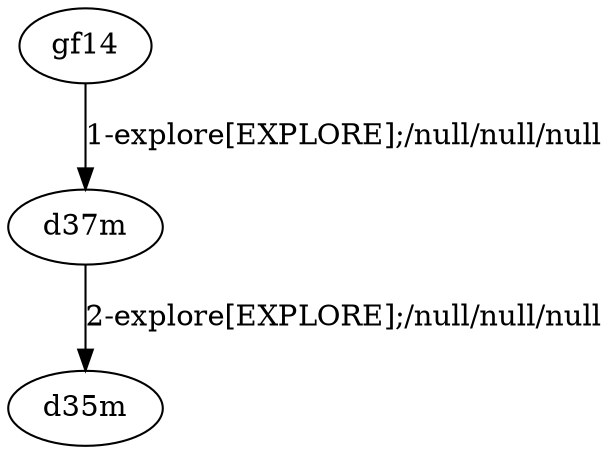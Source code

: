 # Total number of goals covered by this test: 1
# d37m --> d35m

digraph g {
"gf14" -> "d37m" [label = "1-explore[EXPLORE];/null/null/null"];
"d37m" -> "d35m" [label = "2-explore[EXPLORE];/null/null/null"];
}